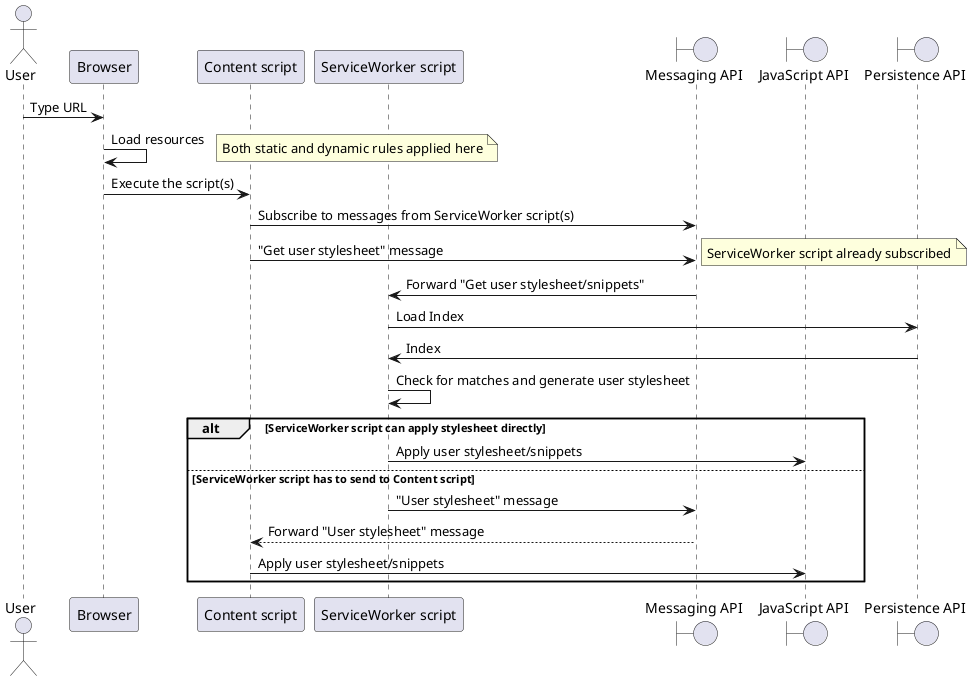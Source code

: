 @startuml

actor User as user
participant Browser as browser
participant "Content script" as contentScript
participant "ServiceWorker script" as swScript
boundary "Messaging API" as messagingApi
boundary "JavaScript API" as jsApi
boundary "Persistence API" as persistenceApi

user -> browser : Type URL
browser -> browser : Load resources
note right: Both static and dynamic rules applied here
browser -> contentScript : Execute the script(s)
contentScript -> messagingApi : Subscribe to messages from ServiceWorker script(s)
contentScript -> messagingApi : "Get user stylesheet" message
note right: ServiceWorker script already subscribed
messagingApi -> swScript : Forward "Get user stylesheet/snippets"
swScript -> persistenceApi : Load Index
persistenceApi -> swScript : Index
swScript -> swScript : Check for matches and generate user stylesheet
alt ServiceWorker script can apply stylesheet directly
  swScript -> jsApi : Apply user stylesheet/snippets
else ServiceWorker script has to send to Content script
  swScript -> messagingApi : "User stylesheet" message
  messagingApi --> contentScript : Forward "User stylesheet" message
  contentScript -> jsApi : Apply user stylesheet/snippets
end

@enduml